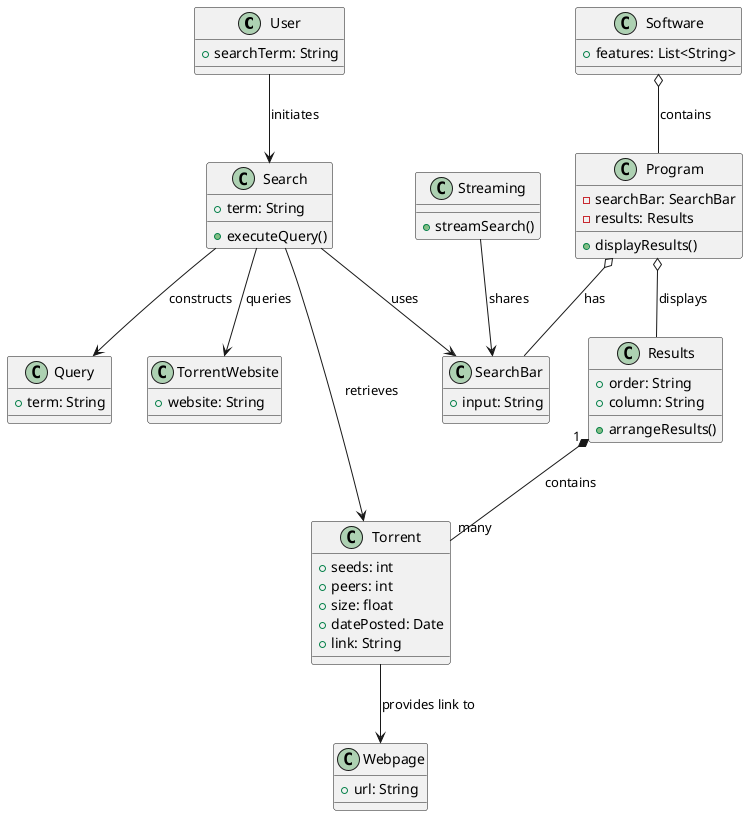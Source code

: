 @startuml
' Define Classes
class User {
  + searchTerm: String
}

class Search {
  + term: String
  + executeQuery()
}

class Query {
  + term: String
}

class TorrentWebsite {
  + website: String
}

class Torrent {
  + seeds: int
  + peers: int
  + size: float
  + datePosted: Date
  + link: String
}

class Results {
  + order: String
  + column: String
  + arrangeResults()
}

class SearchBar {
  + input: String
}

class Streaming {
  + streamSearch()
}

class Program {
  - searchBar: SearchBar
  - results: Results
  + displayResults()
}

class Software {
  + features: List<String>
}

class Webpage {
  + url: String
}

' Define Relationships
User --> Search : initiates
Search --> Query : constructs
Search --> SearchBar : uses
Search --> TorrentWebsite : queries
Search --> Torrent : retrieves
Torrent --> Webpage : "provides link to"
Results "1" *-- "many" Torrent : contains
Program o-- SearchBar : has
Program o-- Results : displays
Software o-- Program : contains
Streaming --> SearchBar : shares

@enduml
